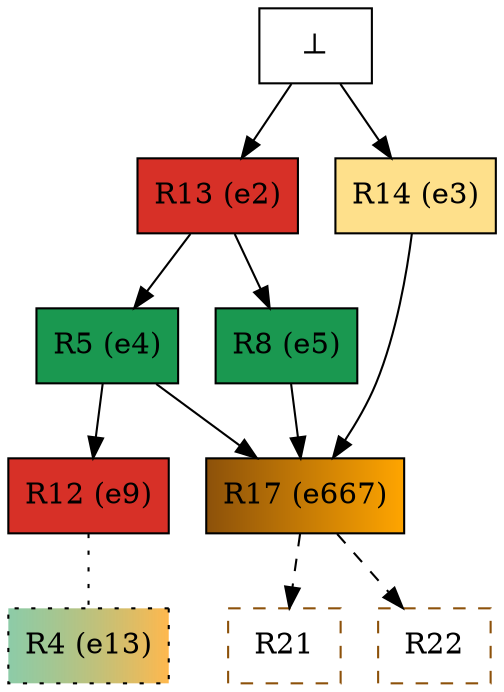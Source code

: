 digraph test {
  e2 -> e4;
  e2 -> e5;
  e4 -> e9;
  e9 -> e13 [arrowhead=none style=dotted];
  e3 -> e667;
  e4 -> e667;
  e5 -> e667;
  e667 -> r21 [color="black" style=dashed];
  e667 -> r22 [color="black" style=dashed];
  e0 -> e2;
  e0 -> e3;
  e2 [color="black" fillcolor="#d73027:#d73027" label="R13 (e2)" shape=box style=filled];
  e3 [color="black" fillcolor="#fee08b:#fee08b" label="R14 (e3)" shape=box style=filled];
  e4 [color="black" fillcolor="#1a9850:#1a9850" label="R5 (e4)" shape=box style=filled];
  e5 [color="black" fillcolor="#1a9850:#1a9850" label="R8 (e5)" shape=box style=filled];
  e9 [color="black" fillcolor="#d73027:#d73027" label="R12 (e9)" shape=box style=filled];
  e13 [color="black" fillcolor="#1a98507f:#ff9900b1" label="R4 (e13)" shape=box style="filled,dotted"];
  e667 [color="black" fillcolor="#8c510a:orange" label="R17 (e667)" shape=box style=filled];
  e0 [fillcolor="white" label="⊥" shape=box style=filled];
  r21 [fillcolor="transparent" color="#8c510a" label=R21 shape=box style=dashed];
  r22 [fillcolor="transparent" color="#8c510a" label=R22 shape=box style=dashed];
}

